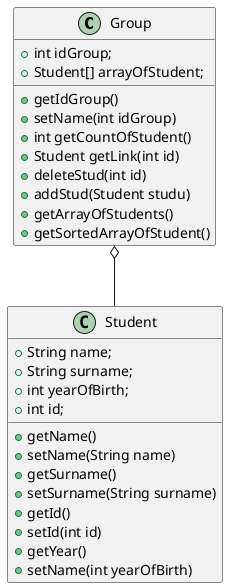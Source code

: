 @startuml

class Group {
    + int idGroup;
    + Student[] arrayOfStudent;

    + getIdGroup()
    + setName(int idGroup)
    + int getCountOfStudent()
    + Student getLink(int id)
    + deleteStud(int id)
    + addStud(Student studu)
    + getArrayOfStudents()
    + getSortedArrayOfStudent()
}

class Student {
    + String name;
    + String surname;
    + int yearOfBirth;
    + int id;

    + getName()
    + setName(String name)
    + getSurname()
    + setSurname(String surname)
    + getId()
    + setId(int id)
    + getYear()
    + setName(int yearOfBirth)
}

Group o-- Student
@enduml